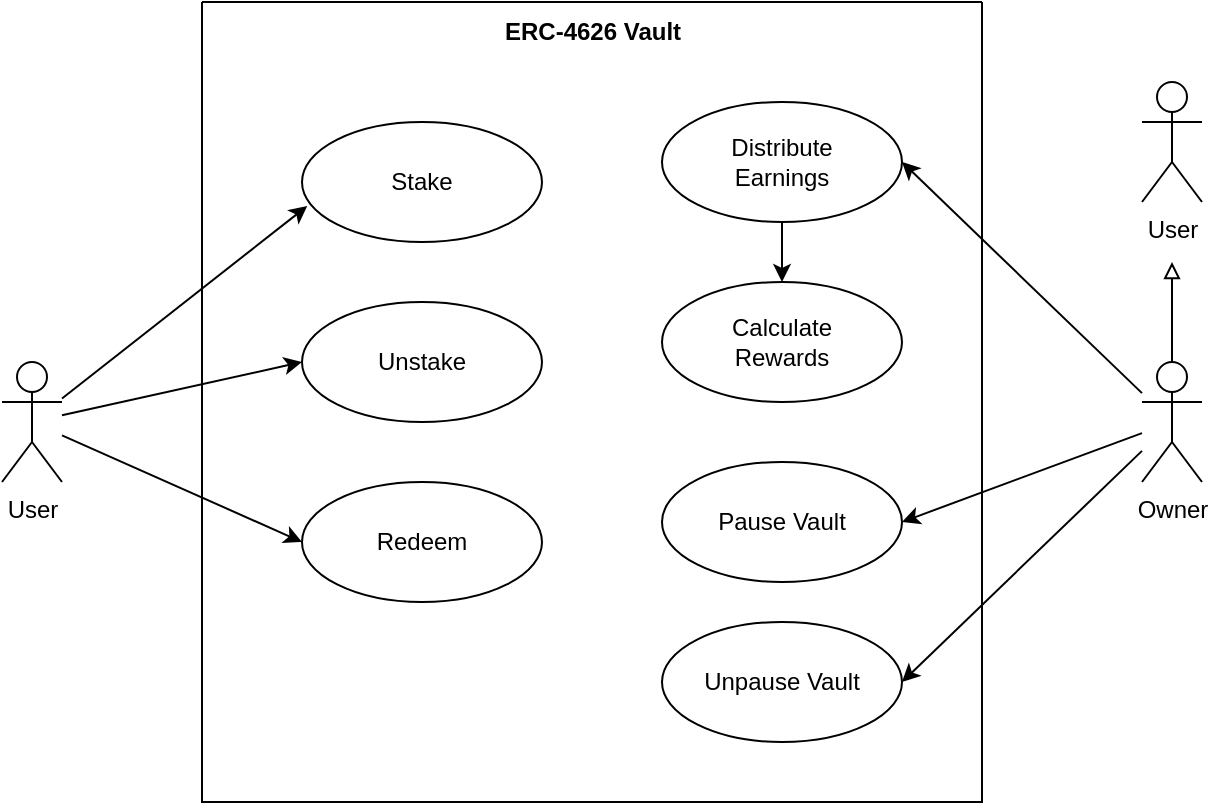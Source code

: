 <mxfile version="24.6.4" type="device">
  <diagram name="Page-1" id="snAtHwCGrxp9eDHAV3ga">
    <mxGraphModel dx="1050" dy="629" grid="1" gridSize="10" guides="1" tooltips="1" connect="1" arrows="1" fold="1" page="1" pageScale="1" pageWidth="850" pageHeight="1100" math="0" shadow="0">
      <root>
        <mxCell id="0" />
        <mxCell id="1" parent="0" />
        <mxCell id="fiLjcAkM6XTzCF4LRYZf-1" value="User" style="shape=umlActor;verticalLabelPosition=bottom;verticalAlign=top;html=1;outlineConnect=0;" parent="1" vertex="1">
          <mxGeometry x="130" y="270" width="30" height="60" as="geometry" />
        </mxCell>
        <mxCell id="fiLjcAkM6XTzCF4LRYZf-3" value="" style="swimlane;startSize=0;" parent="1" vertex="1">
          <mxGeometry x="230" y="90" width="390" height="400" as="geometry" />
        </mxCell>
        <mxCell id="fiLjcAkM6XTzCF4LRYZf-4" value="ERC-4626 Vault" style="text;html=1;align=center;verticalAlign=middle;resizable=0;points=[];autosize=1;strokeColor=none;fillColor=none;fontStyle=1" parent="fiLjcAkM6XTzCF4LRYZf-3" vertex="1">
          <mxGeometry x="140" width="110" height="30" as="geometry" />
        </mxCell>
        <mxCell id="fiLjcAkM6XTzCF4LRYZf-5" value="Stake" style="ellipse;whiteSpace=wrap;html=1;" parent="fiLjcAkM6XTzCF4LRYZf-3" vertex="1">
          <mxGeometry x="50" y="60" width="120" height="60" as="geometry" />
        </mxCell>
        <mxCell id="fiLjcAkM6XTzCF4LRYZf-9" value="Unstake" style="ellipse;whiteSpace=wrap;html=1;" parent="fiLjcAkM6XTzCF4LRYZf-3" vertex="1">
          <mxGeometry x="50" y="150" width="120" height="60" as="geometry" />
        </mxCell>
        <mxCell id="fiLjcAkM6XTzCF4LRYZf-17" value="Redeem" style="ellipse;whiteSpace=wrap;html=1;" parent="fiLjcAkM6XTzCF4LRYZf-3" vertex="1">
          <mxGeometry x="50" y="240" width="120" height="60" as="geometry" />
        </mxCell>
        <mxCell id="fiLjcAkM6XTzCF4LRYZf-21" value="Distribute&lt;div&gt;Earnings&lt;/div&gt;" style="ellipse;whiteSpace=wrap;html=1;" parent="fiLjcAkM6XTzCF4LRYZf-3" vertex="1">
          <mxGeometry x="230" y="50" width="120" height="60" as="geometry" />
        </mxCell>
        <mxCell id="fiLjcAkM6XTzCF4LRYZf-25" value="Calculate&lt;div&gt;Rewards&lt;/div&gt;" style="ellipse;whiteSpace=wrap;html=1;" parent="fiLjcAkM6XTzCF4LRYZf-3" vertex="1">
          <mxGeometry x="230" y="140" width="120" height="60" as="geometry" />
        </mxCell>
        <mxCell id="fiLjcAkM6XTzCF4LRYZf-26" value="" style="endArrow=classic;html=1;rounded=0;entryX=0.5;entryY=0;entryDx=0;entryDy=0;exitX=0.5;exitY=1;exitDx=0;exitDy=0;" parent="fiLjcAkM6XTzCF4LRYZf-3" source="fiLjcAkM6XTzCF4LRYZf-21" target="fiLjcAkM6XTzCF4LRYZf-25" edge="1">
          <mxGeometry width="50" height="50" relative="1" as="geometry">
            <mxPoint x="90" y="240" as="sourcePoint" />
            <mxPoint x="140" y="190" as="targetPoint" />
          </mxGeometry>
        </mxCell>
        <mxCell id="fiLjcAkM6XTzCF4LRYZf-27" value="Pause Vault" style="ellipse;whiteSpace=wrap;html=1;" parent="fiLjcAkM6XTzCF4LRYZf-3" vertex="1">
          <mxGeometry x="230" y="230" width="120" height="60" as="geometry" />
        </mxCell>
        <mxCell id="fiLjcAkM6XTzCF4LRYZf-28" value="Unpause Vault" style="ellipse;whiteSpace=wrap;html=1;" parent="fiLjcAkM6XTzCF4LRYZf-3" vertex="1">
          <mxGeometry x="230" y="310" width="120" height="60" as="geometry" />
        </mxCell>
        <mxCell id="fiLjcAkM6XTzCF4LRYZf-7" value="" style="endArrow=classic;html=1;rounded=0;entryX=0.022;entryY=0.7;entryDx=0;entryDy=0;entryPerimeter=0;" parent="1" source="fiLjcAkM6XTzCF4LRYZf-1" target="fiLjcAkM6XTzCF4LRYZf-5" edge="1">
          <mxGeometry width="50" height="50" relative="1" as="geometry">
            <mxPoint x="150" y="320" as="sourcePoint" />
            <mxPoint x="200" y="270" as="targetPoint" />
          </mxGeometry>
        </mxCell>
        <mxCell id="fiLjcAkM6XTzCF4LRYZf-14" value="Owner" style="shape=umlActor;verticalLabelPosition=bottom;verticalAlign=top;html=1;outlineConnect=0;" parent="1" vertex="1">
          <mxGeometry x="700" y="270" width="30" height="60" as="geometry" />
        </mxCell>
        <mxCell id="fiLjcAkM6XTzCF4LRYZf-19" value="" style="endArrow=classic;html=1;rounded=0;entryX=0;entryY=0.5;entryDx=0;entryDy=0;" parent="1" source="fiLjcAkM6XTzCF4LRYZf-1" target="fiLjcAkM6XTzCF4LRYZf-9" edge="1">
          <mxGeometry width="50" height="50" relative="1" as="geometry">
            <mxPoint x="320" y="350" as="sourcePoint" />
            <mxPoint x="370" y="300" as="targetPoint" />
          </mxGeometry>
        </mxCell>
        <mxCell id="fiLjcAkM6XTzCF4LRYZf-20" value="" style="endArrow=classic;html=1;rounded=0;entryX=0;entryY=0.5;entryDx=0;entryDy=0;" parent="1" source="fiLjcAkM6XTzCF4LRYZf-1" target="fiLjcAkM6XTzCF4LRYZf-17" edge="1">
          <mxGeometry width="50" height="50" relative="1" as="geometry">
            <mxPoint x="320" y="350" as="sourcePoint" />
            <mxPoint x="370" y="300" as="targetPoint" />
          </mxGeometry>
        </mxCell>
        <mxCell id="fiLjcAkM6XTzCF4LRYZf-24" value="" style="endArrow=classic;html=1;rounded=0;entryX=1;entryY=0.5;entryDx=0;entryDy=0;" parent="1" source="fiLjcAkM6XTzCF4LRYZf-14" target="fiLjcAkM6XTzCF4LRYZf-21" edge="1">
          <mxGeometry width="50" height="50" relative="1" as="geometry">
            <mxPoint x="320" y="330" as="sourcePoint" />
            <mxPoint x="370" y="280" as="targetPoint" />
          </mxGeometry>
        </mxCell>
        <mxCell id="fiLjcAkM6XTzCF4LRYZf-29" value="" style="endArrow=classic;html=1;rounded=0;entryX=1;entryY=0.5;entryDx=0;entryDy=0;" parent="1" source="fiLjcAkM6XTzCF4LRYZf-14" target="fiLjcAkM6XTzCF4LRYZf-27" edge="1">
          <mxGeometry width="50" height="50" relative="1" as="geometry">
            <mxPoint x="320" y="330" as="sourcePoint" />
            <mxPoint x="370" y="280" as="targetPoint" />
          </mxGeometry>
        </mxCell>
        <mxCell id="fiLjcAkM6XTzCF4LRYZf-30" value="" style="endArrow=classic;html=1;rounded=0;entryX=1;entryY=0.5;entryDx=0;entryDy=0;" parent="1" source="fiLjcAkM6XTzCF4LRYZf-14" target="fiLjcAkM6XTzCF4LRYZf-28" edge="1">
          <mxGeometry width="50" height="50" relative="1" as="geometry">
            <mxPoint x="320" y="330" as="sourcePoint" />
            <mxPoint x="370" y="280" as="targetPoint" />
          </mxGeometry>
        </mxCell>
        <mxCell id="bXcZbL2MP2CaOVV2q7yv-4" value="User&lt;div&gt;&lt;br&gt;&lt;/div&gt;" style="shape=umlActor;verticalLabelPosition=bottom;verticalAlign=top;html=1;outlineConnect=0;" parent="1" vertex="1">
          <mxGeometry x="700" y="130" width="30" height="60" as="geometry" />
        </mxCell>
        <mxCell id="bXcZbL2MP2CaOVV2q7yv-7" value="" style="endArrow=block;html=1;rounded=0;exitX=0.5;exitY=0;exitDx=0;exitDy=0;exitPerimeter=0;endFill=0;" parent="1" source="fiLjcAkM6XTzCF4LRYZf-14" edge="1">
          <mxGeometry width="50" height="50" relative="1" as="geometry">
            <mxPoint x="400" y="350" as="sourcePoint" />
            <mxPoint x="715" y="220" as="targetPoint" />
          </mxGeometry>
        </mxCell>
      </root>
    </mxGraphModel>
  </diagram>
</mxfile>
